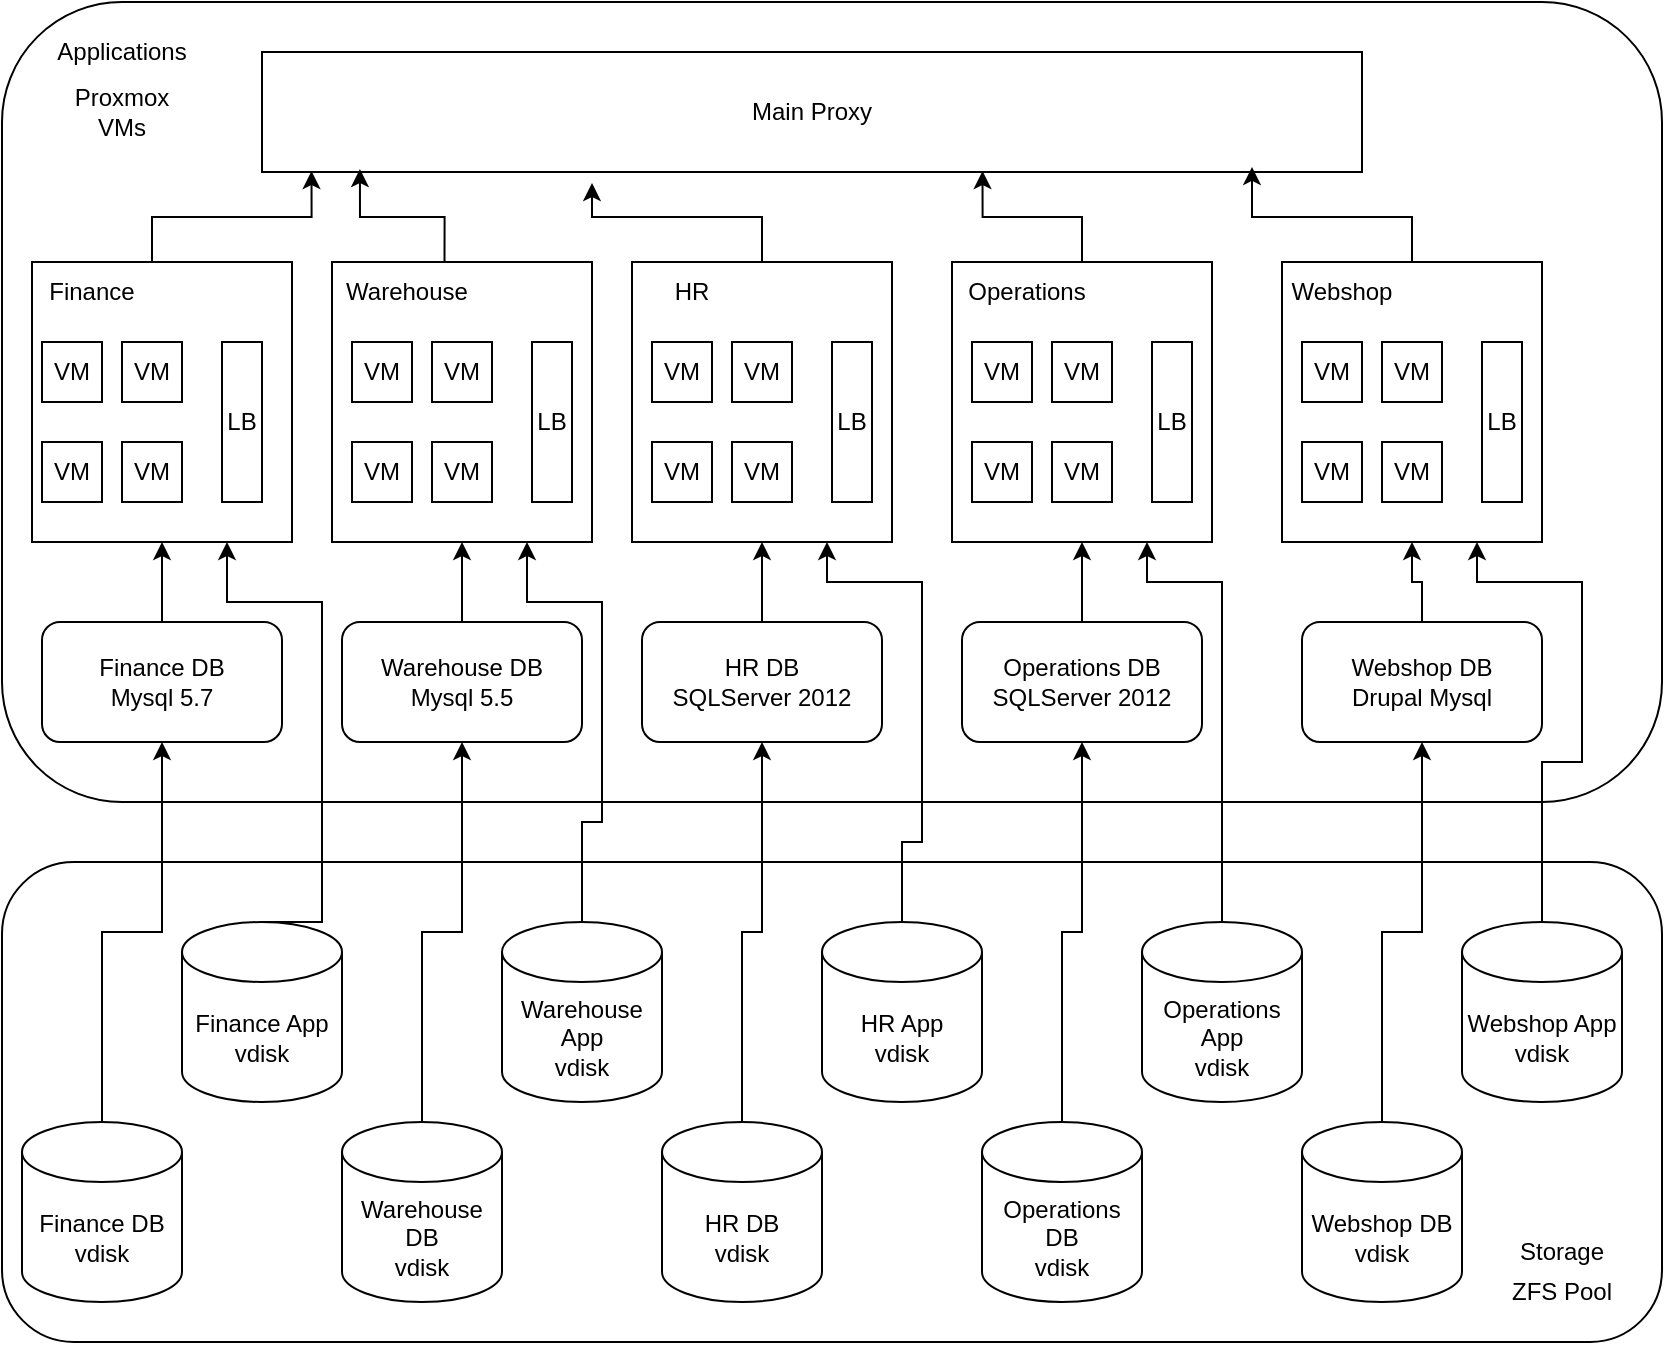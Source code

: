<mxfile version="24.0.7" type="device">
  <diagram name="Page-1" id="fS0u_vAIXK-2yRIz-st2">
    <mxGraphModel dx="1187" dy="769" grid="1" gridSize="10" guides="1" tooltips="1" connect="1" arrows="1" fold="1" page="1" pageScale="1" pageWidth="850" pageHeight="1100" math="0" shadow="0">
      <root>
        <mxCell id="0" />
        <mxCell id="1" parent="0" />
        <mxCell id="TKjSTBalC4a2N75WhCbl-2" value="" style="rounded=1;whiteSpace=wrap;html=1;" vertex="1" parent="1">
          <mxGeometry x="10" y="550" width="830" height="240" as="geometry" />
        </mxCell>
        <mxCell id="TKjSTBalC4a2N75WhCbl-22" value="" style="rounded=1;whiteSpace=wrap;html=1;" vertex="1" parent="1">
          <mxGeometry x="10" y="120" width="830" height="400" as="geometry" />
        </mxCell>
        <mxCell id="TKjSTBalC4a2N75WhCbl-3" value="Storage" style="text;html=1;align=center;verticalAlign=middle;whiteSpace=wrap;rounded=0;" vertex="1" parent="1">
          <mxGeometry x="760" y="730" width="60" height="30" as="geometry" />
        </mxCell>
        <mxCell id="TKjSTBalC4a2N75WhCbl-4" value="ZFS Pool" style="text;html=1;align=center;verticalAlign=middle;whiteSpace=wrap;rounded=0;" vertex="1" parent="1">
          <mxGeometry x="760" y="750" width="60" height="30" as="geometry" />
        </mxCell>
        <mxCell id="TKjSTBalC4a2N75WhCbl-31" style="edgeStyle=orthogonalEdgeStyle;rounded=0;orthogonalLoop=1;jettySize=auto;html=1;exitX=0.5;exitY=0;exitDx=0;exitDy=0;exitPerimeter=0;" edge="1" parent="1" source="TKjSTBalC4a2N75WhCbl-5" target="TKjSTBalC4a2N75WhCbl-26">
          <mxGeometry relative="1" as="geometry" />
        </mxCell>
        <mxCell id="TKjSTBalC4a2N75WhCbl-5" value="Finance DB&lt;br&gt;vdisk" style="shape=cylinder3;whiteSpace=wrap;html=1;boundedLbl=1;backgroundOutline=1;size=15;" vertex="1" parent="1">
          <mxGeometry x="20" y="680" width="80" height="90" as="geometry" />
        </mxCell>
        <mxCell id="TKjSTBalC4a2N75WhCbl-32" style="edgeStyle=orthogonalEdgeStyle;rounded=0;orthogonalLoop=1;jettySize=auto;html=1;exitX=0.5;exitY=0;exitDx=0;exitDy=0;exitPerimeter=0;" edge="1" parent="1" source="TKjSTBalC4a2N75WhCbl-9" target="TKjSTBalC4a2N75WhCbl-27">
          <mxGeometry relative="1" as="geometry" />
        </mxCell>
        <mxCell id="TKjSTBalC4a2N75WhCbl-9" value="Warehouse DB&lt;br&gt;vdisk" style="shape=cylinder3;whiteSpace=wrap;html=1;boundedLbl=1;backgroundOutline=1;size=15;" vertex="1" parent="1">
          <mxGeometry x="180" y="680" width="80" height="90" as="geometry" />
        </mxCell>
        <mxCell id="TKjSTBalC4a2N75WhCbl-33" style="edgeStyle=orthogonalEdgeStyle;rounded=0;orthogonalLoop=1;jettySize=auto;html=1;exitX=0.5;exitY=0;exitDx=0;exitDy=0;exitPerimeter=0;" edge="1" parent="1" source="TKjSTBalC4a2N75WhCbl-10" target="TKjSTBalC4a2N75WhCbl-28">
          <mxGeometry relative="1" as="geometry" />
        </mxCell>
        <mxCell id="TKjSTBalC4a2N75WhCbl-10" value="HR DB&lt;br&gt;vdisk" style="shape=cylinder3;whiteSpace=wrap;html=1;boundedLbl=1;backgroundOutline=1;size=15;" vertex="1" parent="1">
          <mxGeometry x="340" y="680" width="80" height="90" as="geometry" />
        </mxCell>
        <mxCell id="TKjSTBalC4a2N75WhCbl-34" style="edgeStyle=orthogonalEdgeStyle;rounded=0;orthogonalLoop=1;jettySize=auto;html=1;exitX=0.5;exitY=0;exitDx=0;exitDy=0;exitPerimeter=0;" edge="1" parent="1" source="TKjSTBalC4a2N75WhCbl-11" target="TKjSTBalC4a2N75WhCbl-29">
          <mxGeometry relative="1" as="geometry" />
        </mxCell>
        <mxCell id="TKjSTBalC4a2N75WhCbl-11" value="Operations DB&lt;br&gt;vdisk" style="shape=cylinder3;whiteSpace=wrap;html=1;boundedLbl=1;backgroundOutline=1;size=15;" vertex="1" parent="1">
          <mxGeometry x="500" y="680" width="80" height="90" as="geometry" />
        </mxCell>
        <mxCell id="TKjSTBalC4a2N75WhCbl-35" style="edgeStyle=orthogonalEdgeStyle;rounded=0;orthogonalLoop=1;jettySize=auto;html=1;exitX=0.5;exitY=0;exitDx=0;exitDy=0;exitPerimeter=0;" edge="1" parent="1" source="TKjSTBalC4a2N75WhCbl-12" target="TKjSTBalC4a2N75WhCbl-30">
          <mxGeometry relative="1" as="geometry" />
        </mxCell>
        <mxCell id="TKjSTBalC4a2N75WhCbl-12" value="Webshop DB&lt;br&gt;vdisk" style="shape=cylinder3;whiteSpace=wrap;html=1;boundedLbl=1;backgroundOutline=1;size=15;" vertex="1" parent="1">
          <mxGeometry x="660" y="680" width="80" height="90" as="geometry" />
        </mxCell>
        <mxCell id="TKjSTBalC4a2N75WhCbl-62" style="edgeStyle=orthogonalEdgeStyle;rounded=0;orthogonalLoop=1;jettySize=auto;html=1;entryX=0.75;entryY=1;entryDx=0;entryDy=0;exitX=0.5;exitY=0;exitDx=0;exitDy=0;exitPerimeter=0;" edge="1" parent="1" source="TKjSTBalC4a2N75WhCbl-17" target="TKjSTBalC4a2N75WhCbl-40">
          <mxGeometry relative="1" as="geometry">
            <Array as="points">
              <mxPoint x="170" y="580" />
              <mxPoint x="170" y="420" />
              <mxPoint x="123" y="420" />
            </Array>
          </mxGeometry>
        </mxCell>
        <mxCell id="TKjSTBalC4a2N75WhCbl-17" value="Finance App&lt;br&gt;vdisk" style="shape=cylinder3;whiteSpace=wrap;html=1;boundedLbl=1;backgroundOutline=1;size=15;" vertex="1" parent="1">
          <mxGeometry x="100" y="580" width="80" height="90" as="geometry" />
        </mxCell>
        <mxCell id="TKjSTBalC4a2N75WhCbl-63" style="edgeStyle=orthogonalEdgeStyle;rounded=0;orthogonalLoop=1;jettySize=auto;html=1;entryX=0.75;entryY=1;entryDx=0;entryDy=0;" edge="1" parent="1" source="TKjSTBalC4a2N75WhCbl-18" target="TKjSTBalC4a2N75WhCbl-41">
          <mxGeometry relative="1" as="geometry">
            <Array as="points">
              <mxPoint x="300" y="530" />
              <mxPoint x="310" y="530" />
              <mxPoint x="310" y="420" />
              <mxPoint x="273" y="420" />
            </Array>
          </mxGeometry>
        </mxCell>
        <mxCell id="TKjSTBalC4a2N75WhCbl-18" value="Warehouse App&lt;br&gt;vdisk" style="shape=cylinder3;whiteSpace=wrap;html=1;boundedLbl=1;backgroundOutline=1;size=15;" vertex="1" parent="1">
          <mxGeometry x="260" y="580" width="80" height="90" as="geometry" />
        </mxCell>
        <mxCell id="TKjSTBalC4a2N75WhCbl-64" style="edgeStyle=orthogonalEdgeStyle;rounded=0;orthogonalLoop=1;jettySize=auto;html=1;entryX=0.75;entryY=1;entryDx=0;entryDy=0;" edge="1" parent="1" source="TKjSTBalC4a2N75WhCbl-19" target="TKjSTBalC4a2N75WhCbl-42">
          <mxGeometry relative="1" as="geometry">
            <Array as="points">
              <mxPoint x="460" y="540" />
              <mxPoint x="470" y="540" />
              <mxPoint x="470" y="410" />
              <mxPoint x="423" y="410" />
            </Array>
          </mxGeometry>
        </mxCell>
        <mxCell id="TKjSTBalC4a2N75WhCbl-19" value="HR App&lt;br&gt;vdisk" style="shape=cylinder3;whiteSpace=wrap;html=1;boundedLbl=1;backgroundOutline=1;size=15;" vertex="1" parent="1">
          <mxGeometry x="420" y="580" width="80" height="90" as="geometry" />
        </mxCell>
        <mxCell id="TKjSTBalC4a2N75WhCbl-65" style="edgeStyle=orthogonalEdgeStyle;rounded=0;orthogonalLoop=1;jettySize=auto;html=1;entryX=0.75;entryY=1;entryDx=0;entryDy=0;" edge="1" parent="1" source="TKjSTBalC4a2N75WhCbl-20" target="TKjSTBalC4a2N75WhCbl-43">
          <mxGeometry relative="1" as="geometry">
            <Array as="points">
              <mxPoint x="620" y="410" />
              <mxPoint x="583" y="410" />
            </Array>
          </mxGeometry>
        </mxCell>
        <mxCell id="TKjSTBalC4a2N75WhCbl-20" value="Operations App&lt;br&gt;vdisk" style="shape=cylinder3;whiteSpace=wrap;html=1;boundedLbl=1;backgroundOutline=1;size=15;" vertex="1" parent="1">
          <mxGeometry x="580" y="580" width="80" height="90" as="geometry" />
        </mxCell>
        <mxCell id="TKjSTBalC4a2N75WhCbl-66" style="edgeStyle=orthogonalEdgeStyle;rounded=0;orthogonalLoop=1;jettySize=auto;html=1;entryX=0.75;entryY=1;entryDx=0;entryDy=0;" edge="1" parent="1" source="TKjSTBalC4a2N75WhCbl-21" target="TKjSTBalC4a2N75WhCbl-44">
          <mxGeometry relative="1" as="geometry">
            <Array as="points">
              <mxPoint x="780" y="500" />
              <mxPoint x="800" y="500" />
              <mxPoint x="800" y="410" />
              <mxPoint x="748" y="410" />
            </Array>
          </mxGeometry>
        </mxCell>
        <mxCell id="TKjSTBalC4a2N75WhCbl-21" value="Webshop App&lt;br&gt;vdisk" style="shape=cylinder3;whiteSpace=wrap;html=1;boundedLbl=1;backgroundOutline=1;size=15;" vertex="1" parent="1">
          <mxGeometry x="740" y="580" width="80" height="90" as="geometry" />
        </mxCell>
        <mxCell id="TKjSTBalC4a2N75WhCbl-23" value="Applications" style="text;html=1;align=center;verticalAlign=middle;whiteSpace=wrap;rounded=0;" vertex="1" parent="1">
          <mxGeometry x="40" y="130" width="60" height="30" as="geometry" />
        </mxCell>
        <mxCell id="TKjSTBalC4a2N75WhCbl-24" value="Proxmox VMs" style="text;html=1;align=center;verticalAlign=middle;whiteSpace=wrap;rounded=0;" vertex="1" parent="1">
          <mxGeometry x="40" y="160" width="60" height="30" as="geometry" />
        </mxCell>
        <mxCell id="TKjSTBalC4a2N75WhCbl-57" style="edgeStyle=orthogonalEdgeStyle;rounded=0;orthogonalLoop=1;jettySize=auto;html=1;" edge="1" parent="1" source="TKjSTBalC4a2N75WhCbl-26" target="TKjSTBalC4a2N75WhCbl-40">
          <mxGeometry relative="1" as="geometry" />
        </mxCell>
        <mxCell id="TKjSTBalC4a2N75WhCbl-26" value="Finance DB&lt;br&gt;Mysql 5.7" style="rounded=1;whiteSpace=wrap;html=1;" vertex="1" parent="1">
          <mxGeometry x="30" y="430" width="120" height="60" as="geometry" />
        </mxCell>
        <mxCell id="TKjSTBalC4a2N75WhCbl-58" style="edgeStyle=orthogonalEdgeStyle;rounded=0;orthogonalLoop=1;jettySize=auto;html=1;" edge="1" parent="1" source="TKjSTBalC4a2N75WhCbl-27" target="TKjSTBalC4a2N75WhCbl-41">
          <mxGeometry relative="1" as="geometry" />
        </mxCell>
        <mxCell id="TKjSTBalC4a2N75WhCbl-27" value="Warehouse DB&lt;br&gt;Mysql 5.5" style="rounded=1;whiteSpace=wrap;html=1;" vertex="1" parent="1">
          <mxGeometry x="180" y="430" width="120" height="60" as="geometry" />
        </mxCell>
        <mxCell id="TKjSTBalC4a2N75WhCbl-59" style="edgeStyle=orthogonalEdgeStyle;rounded=0;orthogonalLoop=1;jettySize=auto;html=1;entryX=0.5;entryY=1;entryDx=0;entryDy=0;" edge="1" parent="1" source="TKjSTBalC4a2N75WhCbl-28" target="TKjSTBalC4a2N75WhCbl-42">
          <mxGeometry relative="1" as="geometry" />
        </mxCell>
        <mxCell id="TKjSTBalC4a2N75WhCbl-28" value="HR DB&lt;br&gt;SQLServer 2012" style="rounded=1;whiteSpace=wrap;html=1;" vertex="1" parent="1">
          <mxGeometry x="330" y="430" width="120" height="60" as="geometry" />
        </mxCell>
        <mxCell id="TKjSTBalC4a2N75WhCbl-60" style="edgeStyle=orthogonalEdgeStyle;rounded=0;orthogonalLoop=1;jettySize=auto;html=1;entryX=0.5;entryY=1;entryDx=0;entryDy=0;" edge="1" parent="1" source="TKjSTBalC4a2N75WhCbl-29" target="TKjSTBalC4a2N75WhCbl-43">
          <mxGeometry relative="1" as="geometry" />
        </mxCell>
        <mxCell id="TKjSTBalC4a2N75WhCbl-29" value="Operations DB&lt;br&gt;SQLServer 2012" style="rounded=1;whiteSpace=wrap;html=1;" vertex="1" parent="1">
          <mxGeometry x="490" y="430" width="120" height="60" as="geometry" />
        </mxCell>
        <mxCell id="TKjSTBalC4a2N75WhCbl-61" style="edgeStyle=orthogonalEdgeStyle;rounded=0;orthogonalLoop=1;jettySize=auto;html=1;" edge="1" parent="1" source="TKjSTBalC4a2N75WhCbl-30" target="TKjSTBalC4a2N75WhCbl-44">
          <mxGeometry relative="1" as="geometry" />
        </mxCell>
        <mxCell id="TKjSTBalC4a2N75WhCbl-30" value="Webshop DB&lt;br&gt;Drupal Mysql" style="rounded=1;whiteSpace=wrap;html=1;" vertex="1" parent="1">
          <mxGeometry x="660" y="430" width="120" height="60" as="geometry" />
        </mxCell>
        <mxCell id="TKjSTBalC4a2N75WhCbl-40" value="" style="rounded=0;whiteSpace=wrap;html=1;" vertex="1" parent="1">
          <mxGeometry x="25" y="250" width="130" height="140" as="geometry" />
        </mxCell>
        <mxCell id="TKjSTBalC4a2N75WhCbl-41" value="" style="rounded=0;whiteSpace=wrap;html=1;" vertex="1" parent="1">
          <mxGeometry x="175" y="250" width="130" height="140" as="geometry" />
        </mxCell>
        <mxCell id="TKjSTBalC4a2N75WhCbl-42" value="" style="rounded=0;whiteSpace=wrap;html=1;" vertex="1" parent="1">
          <mxGeometry x="325" y="250" width="130" height="140" as="geometry" />
        </mxCell>
        <mxCell id="TKjSTBalC4a2N75WhCbl-43" value="" style="rounded=0;whiteSpace=wrap;html=1;" vertex="1" parent="1">
          <mxGeometry x="485" y="250" width="130" height="140" as="geometry" />
        </mxCell>
        <mxCell id="TKjSTBalC4a2N75WhCbl-44" value="" style="rounded=0;whiteSpace=wrap;html=1;" vertex="1" parent="1">
          <mxGeometry x="650" y="250" width="130" height="140" as="geometry" />
        </mxCell>
        <mxCell id="TKjSTBalC4a2N75WhCbl-45" value="Main Proxy" style="rounded=0;whiteSpace=wrap;html=1;" vertex="1" parent="1">
          <mxGeometry x="140" y="145" width="550" height="60" as="geometry" />
        </mxCell>
        <mxCell id="TKjSTBalC4a2N75WhCbl-46" value="Finance" style="text;html=1;align=center;verticalAlign=middle;whiteSpace=wrap;rounded=0;" vertex="1" parent="1">
          <mxGeometry x="25" y="250" width="60" height="30" as="geometry" />
        </mxCell>
        <mxCell id="TKjSTBalC4a2N75WhCbl-47" value="Warehouse" style="text;html=1;align=center;verticalAlign=middle;whiteSpace=wrap;rounded=0;" vertex="1" parent="1">
          <mxGeometry x="175" y="250" width="75" height="30" as="geometry" />
        </mxCell>
        <mxCell id="TKjSTBalC4a2N75WhCbl-48" value="HR" style="text;html=1;align=center;verticalAlign=middle;whiteSpace=wrap;rounded=0;" vertex="1" parent="1">
          <mxGeometry x="325" y="250" width="60" height="30" as="geometry" />
        </mxCell>
        <mxCell id="TKjSTBalC4a2N75WhCbl-49" value="Operations" style="text;html=1;align=center;verticalAlign=middle;whiteSpace=wrap;rounded=0;" vertex="1" parent="1">
          <mxGeometry x="485" y="250" width="75" height="30" as="geometry" />
        </mxCell>
        <mxCell id="TKjSTBalC4a2N75WhCbl-50" value="Webshop" style="text;html=1;align=center;verticalAlign=middle;whiteSpace=wrap;rounded=0;" vertex="1" parent="1">
          <mxGeometry x="650" y="250" width="60" height="30" as="geometry" />
        </mxCell>
        <mxCell id="TKjSTBalC4a2N75WhCbl-52" style="edgeStyle=orthogonalEdgeStyle;rounded=0;orthogonalLoop=1;jettySize=auto;html=1;exitX=1;exitY=0;exitDx=0;exitDy=0;entryX=0.045;entryY=0.992;entryDx=0;entryDy=0;entryPerimeter=0;" edge="1" parent="1" source="TKjSTBalC4a2N75WhCbl-46" target="TKjSTBalC4a2N75WhCbl-45">
          <mxGeometry relative="1" as="geometry" />
        </mxCell>
        <mxCell id="TKjSTBalC4a2N75WhCbl-53" style="edgeStyle=orthogonalEdgeStyle;rounded=0;orthogonalLoop=1;jettySize=auto;html=1;exitX=0.75;exitY=0;exitDx=0;exitDy=0;entryX=0.089;entryY=0.975;entryDx=0;entryDy=0;entryPerimeter=0;" edge="1" parent="1" source="TKjSTBalC4a2N75WhCbl-47" target="TKjSTBalC4a2N75WhCbl-45">
          <mxGeometry relative="1" as="geometry" />
        </mxCell>
        <mxCell id="TKjSTBalC4a2N75WhCbl-54" style="edgeStyle=orthogonalEdgeStyle;rounded=0;orthogonalLoop=1;jettySize=auto;html=1;entryX=0.3;entryY=1.092;entryDx=0;entryDy=0;entryPerimeter=0;" edge="1" parent="1" source="TKjSTBalC4a2N75WhCbl-42" target="TKjSTBalC4a2N75WhCbl-45">
          <mxGeometry relative="1" as="geometry" />
        </mxCell>
        <mxCell id="TKjSTBalC4a2N75WhCbl-55" style="edgeStyle=orthogonalEdgeStyle;rounded=0;orthogonalLoop=1;jettySize=auto;html=1;entryX=0.655;entryY=0.992;entryDx=0;entryDy=0;entryPerimeter=0;" edge="1" parent="1" source="TKjSTBalC4a2N75WhCbl-43" target="TKjSTBalC4a2N75WhCbl-45">
          <mxGeometry relative="1" as="geometry" />
        </mxCell>
        <mxCell id="TKjSTBalC4a2N75WhCbl-56" style="edgeStyle=orthogonalEdgeStyle;rounded=0;orthogonalLoop=1;jettySize=auto;html=1;entryX=0.9;entryY=0.958;entryDx=0;entryDy=0;entryPerimeter=0;" edge="1" parent="1" source="TKjSTBalC4a2N75WhCbl-44" target="TKjSTBalC4a2N75WhCbl-45">
          <mxGeometry relative="1" as="geometry" />
        </mxCell>
        <mxCell id="TKjSTBalC4a2N75WhCbl-67" value="VM" style="rounded=0;whiteSpace=wrap;html=1;" vertex="1" parent="1">
          <mxGeometry x="30" y="290" width="30" height="30" as="geometry" />
        </mxCell>
        <mxCell id="TKjSTBalC4a2N75WhCbl-68" value="VM" style="rounded=0;whiteSpace=wrap;html=1;" vertex="1" parent="1">
          <mxGeometry x="70" y="290" width="30" height="30" as="geometry" />
        </mxCell>
        <mxCell id="TKjSTBalC4a2N75WhCbl-69" value="VM" style="rounded=0;whiteSpace=wrap;html=1;" vertex="1" parent="1">
          <mxGeometry x="30" y="340" width="30" height="30" as="geometry" />
        </mxCell>
        <mxCell id="TKjSTBalC4a2N75WhCbl-70" value="VM" style="rounded=0;whiteSpace=wrap;html=1;" vertex="1" parent="1">
          <mxGeometry x="70" y="340" width="30" height="30" as="geometry" />
        </mxCell>
        <mxCell id="TKjSTBalC4a2N75WhCbl-73" value="LB" style="rounded=0;whiteSpace=wrap;html=1;" vertex="1" parent="1">
          <mxGeometry x="120" y="290" width="20" height="80" as="geometry" />
        </mxCell>
        <mxCell id="TKjSTBalC4a2N75WhCbl-74" value="VM" style="rounded=0;whiteSpace=wrap;html=1;" vertex="1" parent="1">
          <mxGeometry x="185" y="290" width="30" height="30" as="geometry" />
        </mxCell>
        <mxCell id="TKjSTBalC4a2N75WhCbl-75" value="VM" style="rounded=0;whiteSpace=wrap;html=1;" vertex="1" parent="1">
          <mxGeometry x="225" y="290" width="30" height="30" as="geometry" />
        </mxCell>
        <mxCell id="TKjSTBalC4a2N75WhCbl-76" value="VM" style="rounded=0;whiteSpace=wrap;html=1;" vertex="1" parent="1">
          <mxGeometry x="225" y="340" width="30" height="30" as="geometry" />
        </mxCell>
        <mxCell id="TKjSTBalC4a2N75WhCbl-77" value="VM" style="rounded=0;whiteSpace=wrap;html=1;" vertex="1" parent="1">
          <mxGeometry x="185" y="340" width="30" height="30" as="geometry" />
        </mxCell>
        <mxCell id="TKjSTBalC4a2N75WhCbl-78" value="LB" style="rounded=0;whiteSpace=wrap;html=1;" vertex="1" parent="1">
          <mxGeometry x="275" y="290" width="20" height="80" as="geometry" />
        </mxCell>
        <mxCell id="TKjSTBalC4a2N75WhCbl-79" value="VM" style="rounded=0;whiteSpace=wrap;html=1;" vertex="1" parent="1">
          <mxGeometry x="335" y="290" width="30" height="30" as="geometry" />
        </mxCell>
        <mxCell id="TKjSTBalC4a2N75WhCbl-80" value="VM" style="rounded=0;whiteSpace=wrap;html=1;" vertex="1" parent="1">
          <mxGeometry x="375" y="290" width="30" height="30" as="geometry" />
        </mxCell>
        <mxCell id="TKjSTBalC4a2N75WhCbl-81" value="VM" style="rounded=0;whiteSpace=wrap;html=1;" vertex="1" parent="1">
          <mxGeometry x="375" y="340" width="30" height="30" as="geometry" />
        </mxCell>
        <mxCell id="TKjSTBalC4a2N75WhCbl-82" value="VM" style="rounded=0;whiteSpace=wrap;html=1;" vertex="1" parent="1">
          <mxGeometry x="335" y="340" width="30" height="30" as="geometry" />
        </mxCell>
        <mxCell id="TKjSTBalC4a2N75WhCbl-83" value="LB" style="rounded=0;whiteSpace=wrap;html=1;" vertex="1" parent="1">
          <mxGeometry x="425" y="290" width="20" height="80" as="geometry" />
        </mxCell>
        <mxCell id="TKjSTBalC4a2N75WhCbl-95" value="VM" style="rounded=0;whiteSpace=wrap;html=1;" vertex="1" parent="1">
          <mxGeometry x="495" y="290" width="30" height="30" as="geometry" />
        </mxCell>
        <mxCell id="TKjSTBalC4a2N75WhCbl-96" value="VM" style="rounded=0;whiteSpace=wrap;html=1;" vertex="1" parent="1">
          <mxGeometry x="535" y="290" width="30" height="30" as="geometry" />
        </mxCell>
        <mxCell id="TKjSTBalC4a2N75WhCbl-97" value="VM" style="rounded=0;whiteSpace=wrap;html=1;" vertex="1" parent="1">
          <mxGeometry x="495" y="340" width="30" height="30" as="geometry" />
        </mxCell>
        <mxCell id="TKjSTBalC4a2N75WhCbl-98" value="VM" style="rounded=0;whiteSpace=wrap;html=1;" vertex="1" parent="1">
          <mxGeometry x="535" y="340" width="30" height="30" as="geometry" />
        </mxCell>
        <mxCell id="TKjSTBalC4a2N75WhCbl-99" value="LB" style="rounded=0;whiteSpace=wrap;html=1;" vertex="1" parent="1">
          <mxGeometry x="585" y="290" width="20" height="80" as="geometry" />
        </mxCell>
        <mxCell id="TKjSTBalC4a2N75WhCbl-100" value="VM" style="rounded=0;whiteSpace=wrap;html=1;" vertex="1" parent="1">
          <mxGeometry x="660" y="290" width="30" height="30" as="geometry" />
        </mxCell>
        <mxCell id="TKjSTBalC4a2N75WhCbl-101" value="VM" style="rounded=0;whiteSpace=wrap;html=1;" vertex="1" parent="1">
          <mxGeometry x="700" y="290" width="30" height="30" as="geometry" />
        </mxCell>
        <mxCell id="TKjSTBalC4a2N75WhCbl-102" value="VM" style="rounded=0;whiteSpace=wrap;html=1;" vertex="1" parent="1">
          <mxGeometry x="660" y="340" width="30" height="30" as="geometry" />
        </mxCell>
        <mxCell id="TKjSTBalC4a2N75WhCbl-103" value="VM" style="rounded=0;whiteSpace=wrap;html=1;" vertex="1" parent="1">
          <mxGeometry x="700" y="340" width="30" height="30" as="geometry" />
        </mxCell>
        <mxCell id="TKjSTBalC4a2N75WhCbl-104" value="LB" style="rounded=0;whiteSpace=wrap;html=1;" vertex="1" parent="1">
          <mxGeometry x="750" y="290" width="20" height="80" as="geometry" />
        </mxCell>
      </root>
    </mxGraphModel>
  </diagram>
</mxfile>
